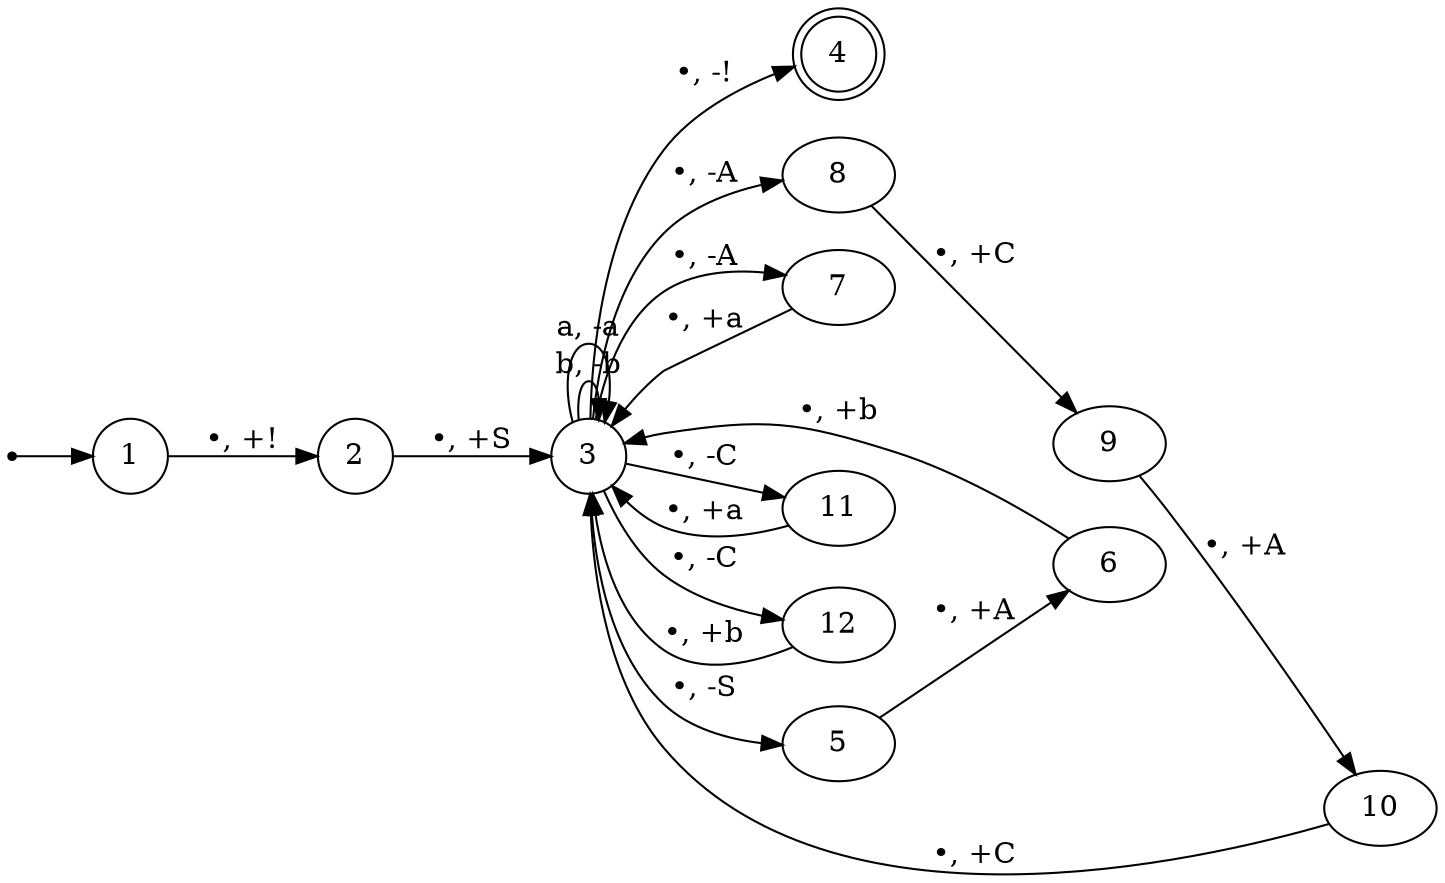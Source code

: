 // PDA
digraph {
	1 [label=1 shape=circle]
	2 [label=2 shape=circle]
	3 [label=3 shape=circle]
	4 [label=4 shape=circle]
	1 -> 2 [label="•, +!"]
	2 -> 3 [label="•, +S"]
	3 -> 4 [label="•, -!"]
	3 -> 5 [label="•, -S"]
	5 -> 6 [label="•, +A"]
	6 -> 3 [label="•, +b"]
	3 -> 7 [label="•, -A"]
	7 -> 3 [label="•, +a"]
	3 -> 8 [label="•, -A"]
	8 -> 9 [label="•, +C"]
	9 -> 10 [label="•, +A"]
	10 -> 3 [label="•, +C"]
	3 -> 11 [label="•, -C"]
	11 -> 3 [label="•, +a"]
	3 -> 12 [label="•, -C"]
	12 -> 3 [label="•, +b"]
	3 -> 3 [label="b, -b"]
	3 -> 3 [label="a, -a"]
	Start [shape=point]
	Start -> 1 [arrowhead=normal]
	4 [label=4 shape=doublecircle]
	rankdir=LR
	layout=dot
}
